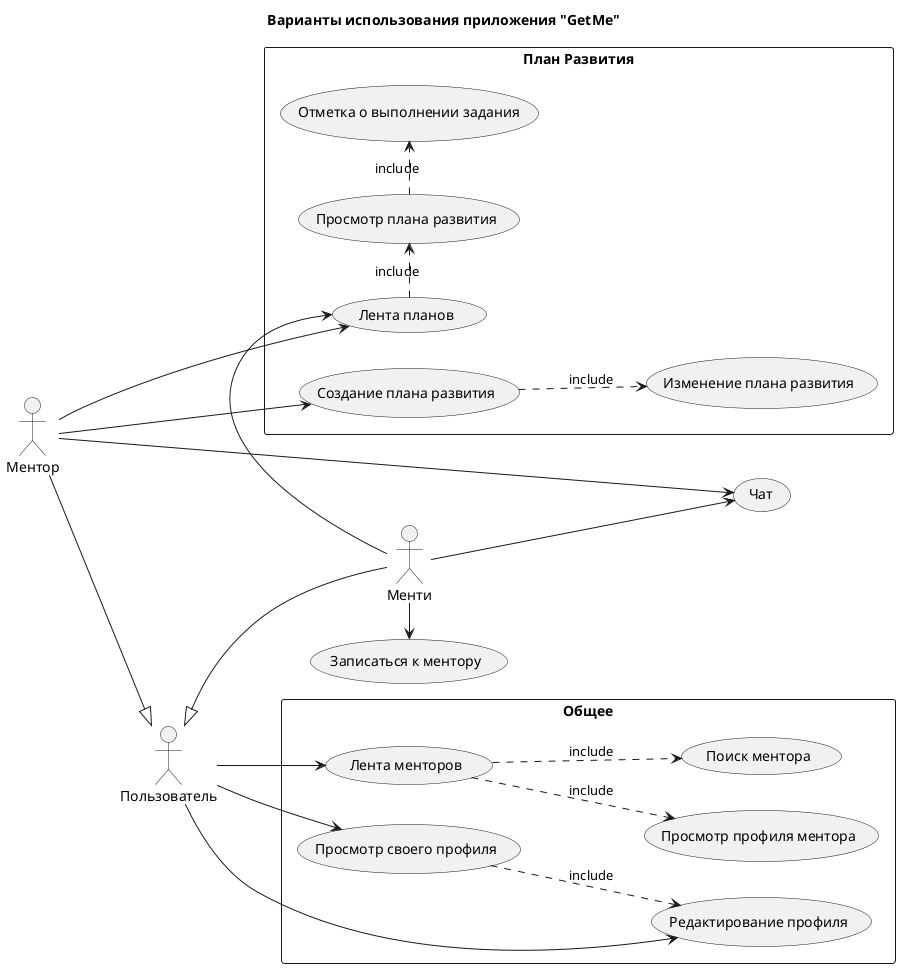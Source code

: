@startuml

title Варианты использования приложения "GetMe"

left to right direction

actor :Пользователь: as User

actor :Ментор: as Mentor

actor :Менти: as Menti

User <|-up- Mentor

User <|-down- Menti

rectangle Общее {
    usecase "Просмотр своего профиля" as Profile

    usecase "Редактирование профиля" as EditProfile

    usecase "Лента менторов" as MentorsFeed

    usecase "Поиск ментора" as Search

    usecase "Просмотр профиля ментора" as MentorProfile
}
rectangle "План Развития" {
    usecase "Лента планов" as FeedPlan

    usecase "Создание плана развития" as CreatePlan

    usecase "Изменение плана развития" as EditPlan

    usecase "Отметка о выполнении задания" as TaskDone

    usecase "Просмотр плана развития" as WatchPlan

}
usecase "Чат" as Message

usecase "Записаться к ментору" as ConnectToMentor



User --> EditProfile
User --> Profile
User --> MentorsFeed


Profile ..> EditProfile : include




MentorsFeed ..> Search : include
MentorsFeed ..> MentorProfile : include

FeedPlan .> WatchPlan : include
WatchPlan .> TaskDone : include



Menti -> FeedPlan
Menti -> ConnectToMentor
Menti --> Message


Mentor -> FeedPlan
Mentor -> CreatePlan
CreatePlan ..> EditPlan : include
Mentor -> Message


@enduml